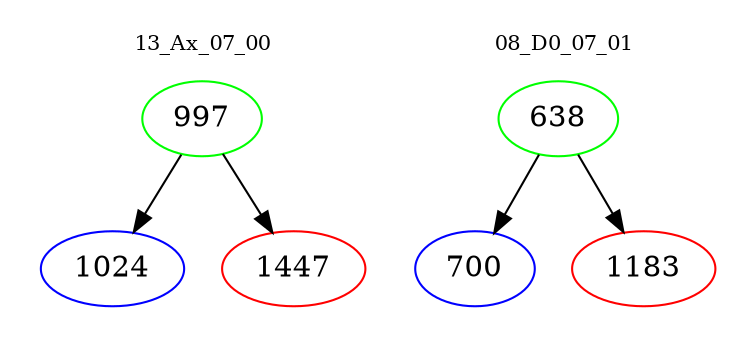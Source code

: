 digraph{
subgraph cluster_0 {
color = white
label = "13_Ax_07_00";
fontsize=10;
T0_997 [label="997", color="green"]
T0_997 -> T0_1024 [color="black"]
T0_1024 [label="1024", color="blue"]
T0_997 -> T0_1447 [color="black"]
T0_1447 [label="1447", color="red"]
}
subgraph cluster_1 {
color = white
label = "08_D0_07_01";
fontsize=10;
T1_638 [label="638", color="green"]
T1_638 -> T1_700 [color="black"]
T1_700 [label="700", color="blue"]
T1_638 -> T1_1183 [color="black"]
T1_1183 [label="1183", color="red"]
}
}
